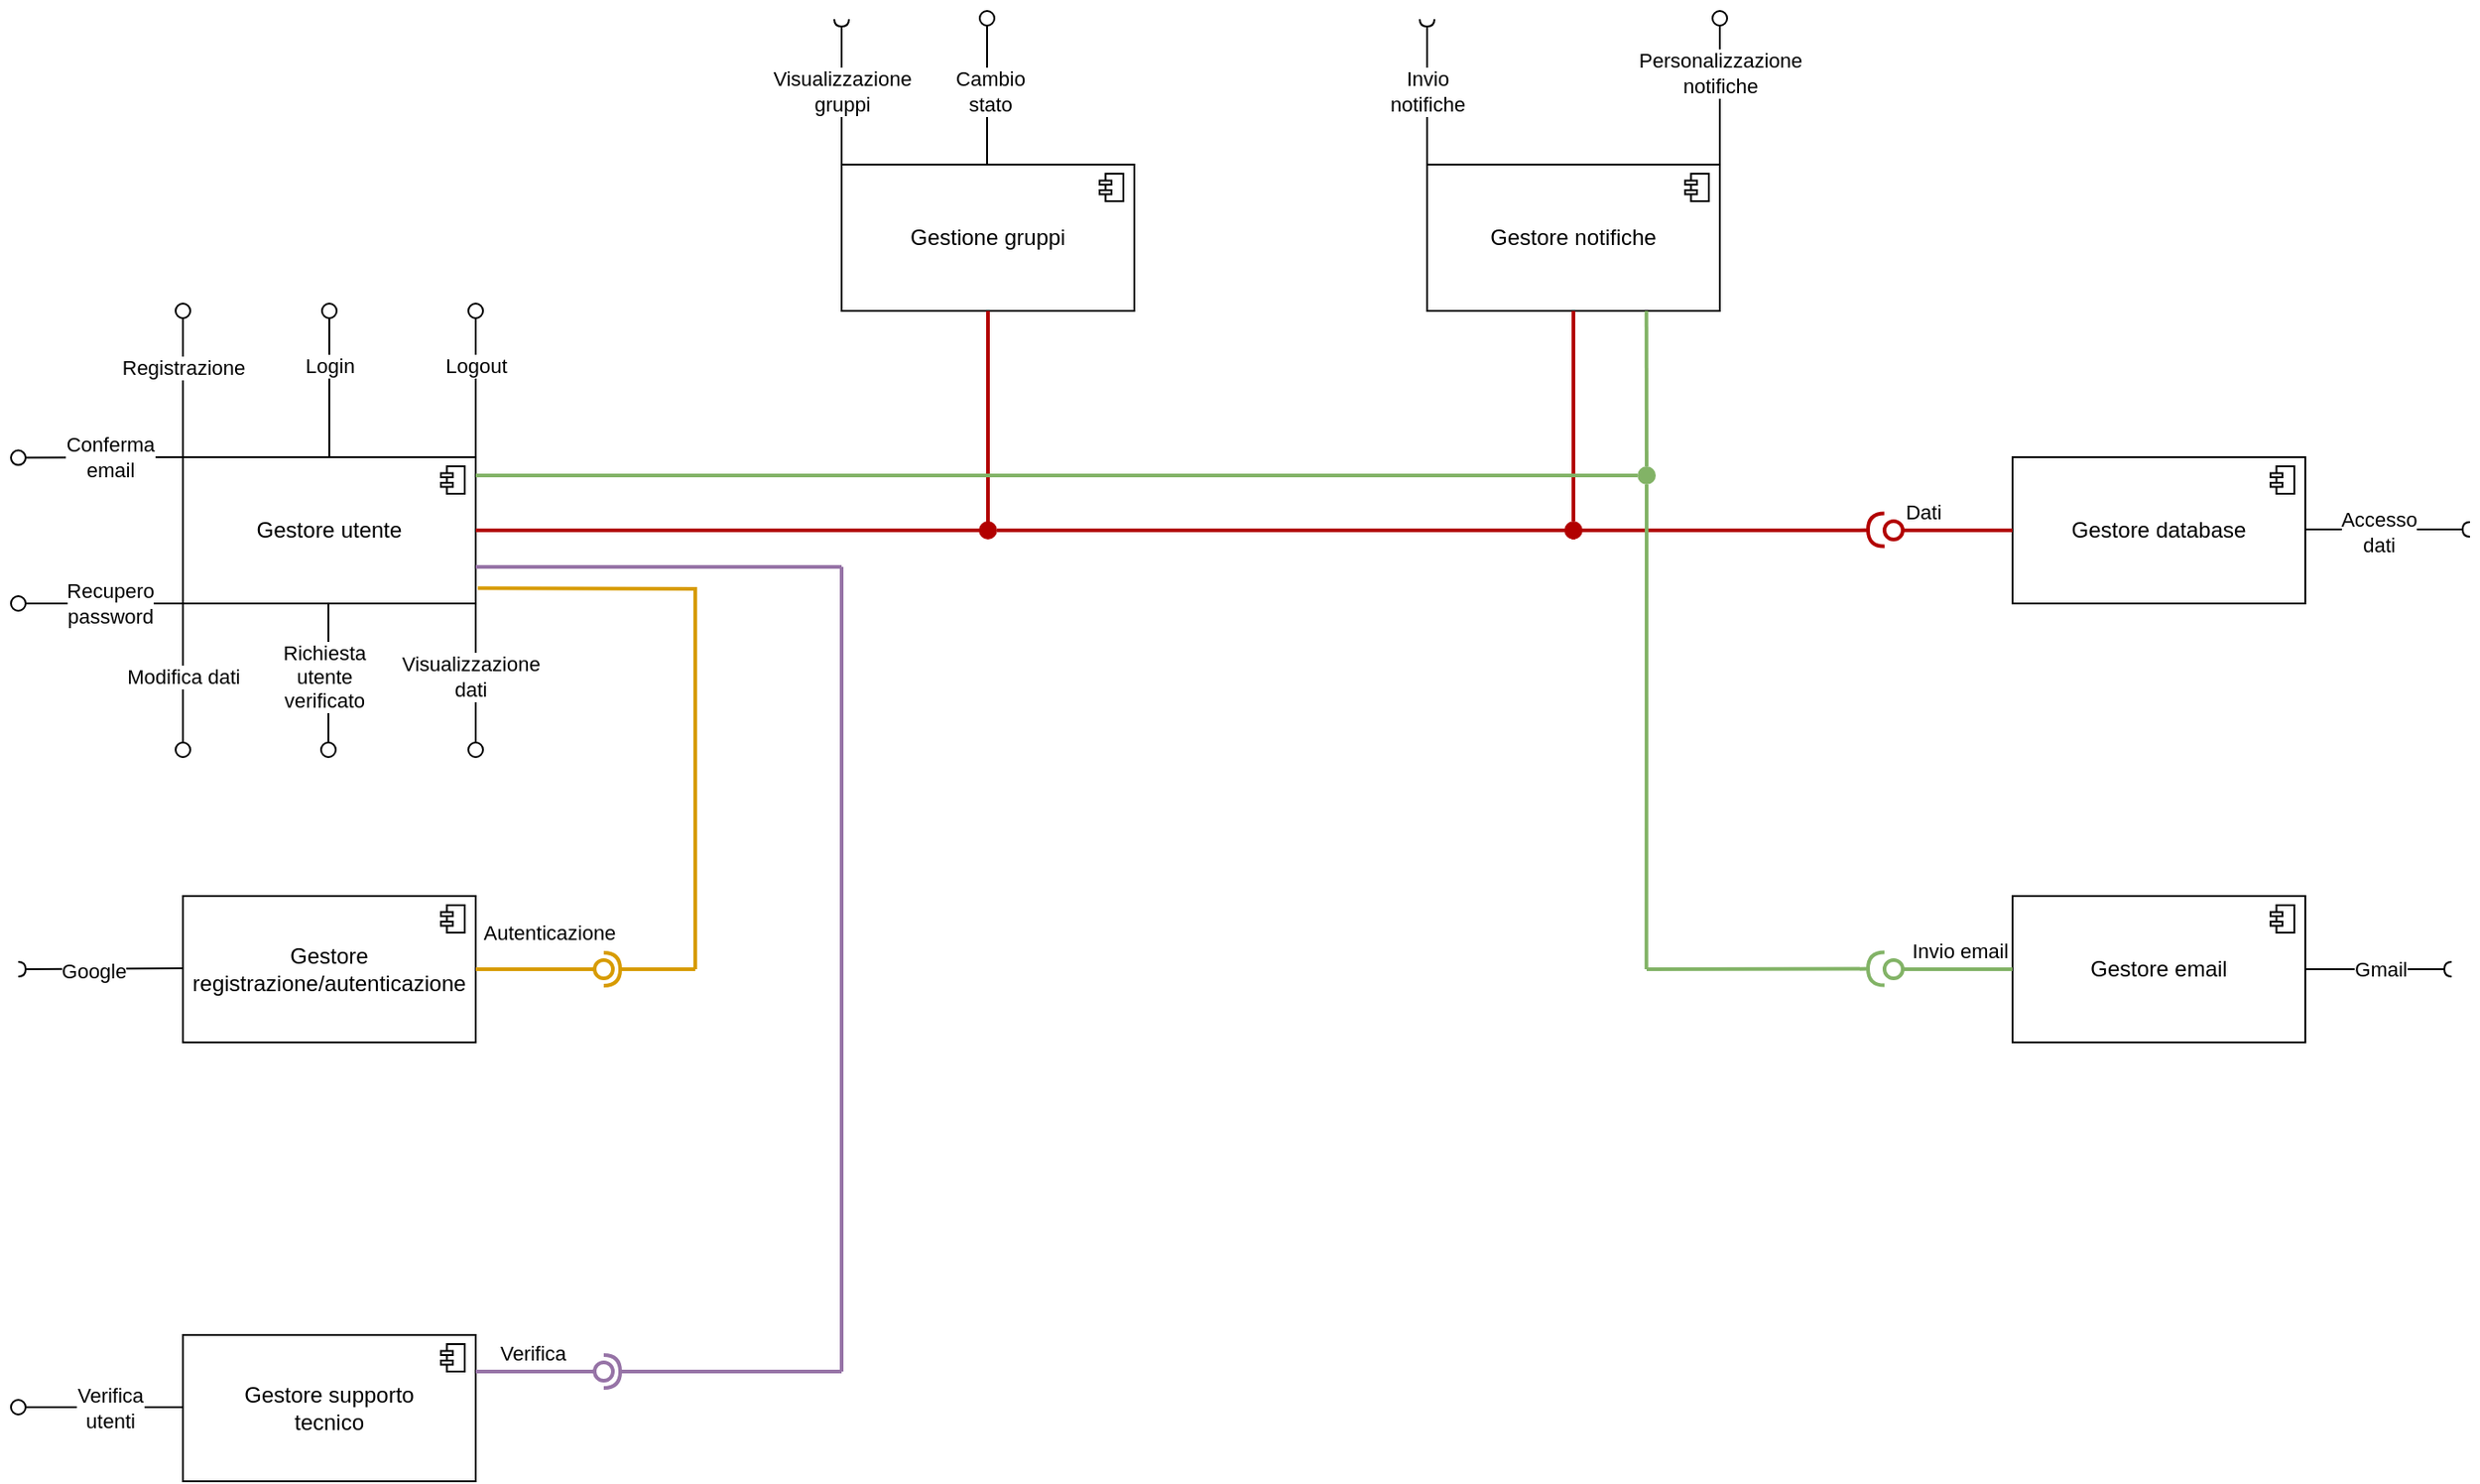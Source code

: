 <mxfile version="24.2.7" type="github">
  <diagram name="Pagina-1" id="PUrYo3mo1FTPI0XB6R7E">
    <mxGraphModel dx="840" dy="1245" grid="1" gridSize="10" guides="1" tooltips="1" connect="1" arrows="1" fold="1" page="1" pageScale="1" pageWidth="1169" pageHeight="827" math="0" shadow="0">
      <root>
        <mxCell id="0" />
        <mxCell id="1" parent="0" />
        <mxCell id="nwxM2-n29xhYYMJKdfmu-1" value="" style="html=1;verticalAlign=bottom;labelBackgroundColor=none;endArrow=oval;endFill=0;endSize=8;rounded=0;exitX=0;exitY=0;exitDx=0;exitDy=0;exitPerimeter=0;" parent="1" source="nwxM2-n29xhYYMJKdfmu-26" edge="1">
          <mxGeometry width="160" relative="1" as="geometry">
            <mxPoint x="170" y="200" as="sourcePoint" />
            <mxPoint x="160" y="120" as="targetPoint" />
            <Array as="points" />
          </mxGeometry>
        </mxCell>
        <mxCell id="nwxM2-n29xhYYMJKdfmu-48" value="Registrazione" style="edgeLabel;html=1;align=center;verticalAlign=middle;resizable=0;points=[];" parent="nwxM2-n29xhYYMJKdfmu-1" vertex="1" connectable="0">
          <mxGeometry x="0.23" relative="1" as="geometry">
            <mxPoint as="offset" />
          </mxGeometry>
        </mxCell>
        <mxCell id="nwxM2-n29xhYYMJKdfmu-2" value="" style="html=1;verticalAlign=bottom;labelBackgroundColor=none;endArrow=oval;endFill=0;endSize=8;rounded=0;exitX=0.5;exitY=0;exitDx=0;exitDy=0;exitPerimeter=0;" parent="1" source="nwxM2-n29xhYYMJKdfmu-26" edge="1">
          <mxGeometry width="160" relative="1" as="geometry">
            <mxPoint x="245" y="200" as="sourcePoint" />
            <mxPoint x="240" y="120" as="targetPoint" />
          </mxGeometry>
        </mxCell>
        <mxCell id="nwxM2-n29xhYYMJKdfmu-49" value="Login" style="edgeLabel;html=1;align=center;verticalAlign=middle;resizable=0;points=[];" parent="nwxM2-n29xhYYMJKdfmu-2" vertex="1" connectable="0">
          <mxGeometry x="0.33" y="2" relative="1" as="geometry">
            <mxPoint x="2" y="3" as="offset" />
          </mxGeometry>
        </mxCell>
        <mxCell id="nwxM2-n29xhYYMJKdfmu-3" value="" style="html=1;verticalAlign=bottom;labelBackgroundColor=none;endArrow=oval;endFill=0;endSize=8;rounded=0;exitX=1;exitY=0;exitDx=0;exitDy=0;exitPerimeter=0;" parent="1" source="nwxM2-n29xhYYMJKdfmu-26" edge="1">
          <mxGeometry width="160" relative="1" as="geometry">
            <mxPoint x="370" y="200" as="sourcePoint" />
            <mxPoint x="320" y="120" as="targetPoint" />
          </mxGeometry>
        </mxCell>
        <mxCell id="nwxM2-n29xhYYMJKdfmu-50" value="Logout" style="edgeLabel;html=1;align=center;verticalAlign=middle;resizable=0;points=[];" parent="nwxM2-n29xhYYMJKdfmu-3" vertex="1" connectable="0">
          <mxGeometry x="0.105" y="-3" relative="1" as="geometry">
            <mxPoint x="-3" y="-6" as="offset" />
          </mxGeometry>
        </mxCell>
        <mxCell id="nwxM2-n29xhYYMJKdfmu-20" value="" style="html=1;verticalAlign=bottom;labelBackgroundColor=none;endArrow=oval;endFill=0;endSize=8;rounded=0;exitX=1;exitY=1;exitDx=0;exitDy=0;exitPerimeter=0;" parent="1" source="nwxM2-n29xhYYMJKdfmu-26" edge="1">
          <mxGeometry x="0.25" width="160" relative="1" as="geometry">
            <mxPoint x="320" y="275" as="sourcePoint" />
            <mxPoint x="320" y="360" as="targetPoint" />
            <Array as="points" />
            <mxPoint as="offset" />
          </mxGeometry>
        </mxCell>
        <mxCell id="nwxM2-n29xhYYMJKdfmu-45" value="Visualizzazione&lt;div&gt;dati&lt;/div&gt;" style="edgeLabel;html=1;align=center;verticalAlign=middle;resizable=0;points=[];" parent="nwxM2-n29xhYYMJKdfmu-20" vertex="1" connectable="0">
          <mxGeometry x="-0.405" y="-3" relative="1" as="geometry">
            <mxPoint y="16" as="offset" />
          </mxGeometry>
        </mxCell>
        <mxCell id="nwxM2-n29xhYYMJKdfmu-21" value="" style="html=1;verticalAlign=bottom;labelBackgroundColor=none;endArrow=oval;endFill=0;endSize=8;rounded=0;exitX=0.5;exitY=1;exitDx=0;exitDy=0;exitPerimeter=0;" parent="1" edge="1">
          <mxGeometry width="160" relative="1" as="geometry">
            <mxPoint x="160" y="280" as="sourcePoint" />
            <mxPoint x="160" y="360" as="targetPoint" />
            <Array as="points" />
            <mxPoint as="offset" />
          </mxGeometry>
        </mxCell>
        <mxCell id="nwxM2-n29xhYYMJKdfmu-44" value="Modifica dati" style="edgeLabel;html=1;align=center;verticalAlign=middle;resizable=0;points=[];" parent="nwxM2-n29xhYYMJKdfmu-21" vertex="1" connectable="0">
          <mxGeometry x="0.395" relative="1" as="geometry">
            <mxPoint y="-16" as="offset" />
          </mxGeometry>
        </mxCell>
        <mxCell id="nwxM2-n29xhYYMJKdfmu-23" value="" style="html=1;verticalAlign=bottom;labelBackgroundColor=none;endArrow=oval;endFill=0;endSize=8;rounded=0;exitX=0;exitY=0;exitDx=0;exitDy=0;exitPerimeter=0;" parent="1" source="nwxM2-n29xhYYMJKdfmu-26" edge="1">
          <mxGeometry width="160" relative="1" as="geometry">
            <mxPoint x="170" y="200.004" as="sourcePoint" />
            <mxPoint x="70" y="200.29" as="targetPoint" />
            <Array as="points" />
          </mxGeometry>
        </mxCell>
        <mxCell id="nwxM2-n29xhYYMJKdfmu-47" value="Conferma&lt;div&gt;email&lt;/div&gt;" style="edgeLabel;html=1;align=center;verticalAlign=middle;resizable=0;points=[];" parent="nwxM2-n29xhYYMJKdfmu-23" vertex="1" connectable="0">
          <mxGeometry x="-0.44" y="-4" relative="1" as="geometry">
            <mxPoint x="-15" y="4" as="offset" />
          </mxGeometry>
        </mxCell>
        <mxCell id="nwxM2-n29xhYYMJKdfmu-24" value="" style="html=1;verticalAlign=bottom;labelBackgroundColor=none;endArrow=oval;endFill=0;endSize=8;rounded=0;exitX=0;exitY=1;exitDx=0;exitDy=0;exitPerimeter=0;" parent="1" source="nwxM2-n29xhYYMJKdfmu-26" edge="1">
          <mxGeometry width="160" relative="1" as="geometry">
            <mxPoint x="170" y="275" as="sourcePoint" />
            <mxPoint x="70" y="280" as="targetPoint" />
            <Array as="points" />
          </mxGeometry>
        </mxCell>
        <mxCell id="nwxM2-n29xhYYMJKdfmu-46" value="Recupero&lt;div&gt;password&lt;/div&gt;" style="edgeLabel;html=1;align=center;verticalAlign=middle;resizable=0;points=[];" parent="nwxM2-n29xhYYMJKdfmu-24" vertex="1" connectable="0">
          <mxGeometry x="-0.262" y="3" relative="1" as="geometry">
            <mxPoint x="-7" y="-3" as="offset" />
          </mxGeometry>
        </mxCell>
        <mxCell id="nwxM2-n29xhYYMJKdfmu-25" value="Gestore registrazione/autenticazione" style="html=1;outlineConnect=0;whiteSpace=wrap;shape=mxgraph.archimate3.application;appType=comp;archiType=square;" parent="1" vertex="1">
          <mxGeometry x="160" y="440" width="160" height="80" as="geometry" />
        </mxCell>
        <mxCell id="nwxM2-n29xhYYMJKdfmu-26" value="Gestore utente" style="html=1;outlineConnect=0;whiteSpace=wrap;shape=mxgraph.archimate3.application;appType=comp;archiType=square;" parent="1" vertex="1">
          <mxGeometry x="160" y="200" width="160" height="80" as="geometry" />
        </mxCell>
        <mxCell id="nwxM2-n29xhYYMJKdfmu-29" value="" style="html=1;verticalAlign=bottom;labelBackgroundColor=none;endArrow=halfCircle;endFill=0;endSize=2;rounded=0;" parent="1" edge="1">
          <mxGeometry width="160" relative="1" as="geometry">
            <mxPoint x="160" y="479.5" as="sourcePoint" />
            <mxPoint x="70" y="480" as="targetPoint" />
          </mxGeometry>
        </mxCell>
        <mxCell id="nwxM2-n29xhYYMJKdfmu-30" value="Google" style="edgeLabel;html=1;align=center;verticalAlign=middle;resizable=0;points=[];" parent="nwxM2-n29xhYYMJKdfmu-29" vertex="1" connectable="0">
          <mxGeometry x="0.413" y="-3" relative="1" as="geometry">
            <mxPoint x="14" y="4" as="offset" />
          </mxGeometry>
        </mxCell>
        <mxCell id="nwxM2-n29xhYYMJKdfmu-31" value="Gestore database" style="html=1;outlineConnect=0;whiteSpace=wrap;shape=mxgraph.archimate3.application;appType=comp;archiType=square;" parent="1" vertex="1">
          <mxGeometry x="1160" y="200" width="160" height="80" as="geometry" />
        </mxCell>
        <mxCell id="nwxM2-n29xhYYMJKdfmu-32" value="" style="html=1;verticalAlign=bottom;labelBackgroundColor=none;endArrow=halfCircle;endFill=0;endSize=2;rounded=0;" parent="1" edge="1">
          <mxGeometry width="160" relative="1" as="geometry">
            <mxPoint x="1320" y="239.5" as="sourcePoint" />
            <mxPoint x="1410" y="239.5" as="targetPoint" />
          </mxGeometry>
        </mxCell>
        <mxCell id="nwxM2-n29xhYYMJKdfmu-33" value="Accesso&lt;div&gt;dati&lt;/div&gt;" style="edgeLabel;html=1;align=center;verticalAlign=middle;resizable=0;points=[];" parent="nwxM2-n29xhYYMJKdfmu-32" vertex="1" connectable="0">
          <mxGeometry x="0.413" y="-3" relative="1" as="geometry">
            <mxPoint x="-24" y="-2" as="offset" />
          </mxGeometry>
        </mxCell>
        <mxCell id="nwxM2-n29xhYYMJKdfmu-34" value="Gestione gruppi" style="html=1;outlineConnect=0;whiteSpace=wrap;shape=mxgraph.archimate3.application;appType=comp;archiType=square;" parent="1" vertex="1">
          <mxGeometry x="520" y="40" width="160" height="80" as="geometry" />
        </mxCell>
        <mxCell id="nwxM2-n29xhYYMJKdfmu-35" value="" style="html=1;verticalAlign=bottom;labelBackgroundColor=none;endArrow=halfCircle;endFill=0;endSize=2;rounded=0;" parent="1" edge="1">
          <mxGeometry width="160" relative="1" as="geometry">
            <mxPoint x="520" y="40" as="sourcePoint" />
            <mxPoint x="520" y="-39.5" as="targetPoint" />
          </mxGeometry>
        </mxCell>
        <mxCell id="nwxM2-n29xhYYMJKdfmu-36" value="Visualizzazione&lt;div&gt;gruppi&lt;/div&gt;" style="edgeLabel;html=1;align=center;verticalAlign=middle;resizable=0;points=[];" parent="nwxM2-n29xhYYMJKdfmu-35" vertex="1" connectable="0">
          <mxGeometry x="0.413" y="-3" relative="1" as="geometry">
            <mxPoint x="-3" y="16" as="offset" />
          </mxGeometry>
        </mxCell>
        <mxCell id="nwxM2-n29xhYYMJKdfmu-51" value="Gestore notifiche" style="html=1;outlineConnect=0;whiteSpace=wrap;shape=mxgraph.archimate3.application;appType=comp;archiType=square;" parent="1" vertex="1">
          <mxGeometry x="840" y="40" width="160" height="80" as="geometry" />
        </mxCell>
        <mxCell id="nwxM2-n29xhYYMJKdfmu-52" value="" style="html=1;verticalAlign=bottom;labelBackgroundColor=none;endArrow=halfCircle;endFill=0;endSize=2;rounded=0;" parent="1" edge="1">
          <mxGeometry width="160" relative="1" as="geometry">
            <mxPoint x="840" y="40" as="sourcePoint" />
            <mxPoint x="840" y="-39.5" as="targetPoint" />
          </mxGeometry>
        </mxCell>
        <mxCell id="nwxM2-n29xhYYMJKdfmu-53" value="Invio&lt;div&gt;notifiche&lt;/div&gt;" style="edgeLabel;html=1;align=center;verticalAlign=middle;resizable=0;points=[];" parent="nwxM2-n29xhYYMJKdfmu-52" vertex="1" connectable="0">
          <mxGeometry x="0.413" y="-3" relative="1" as="geometry">
            <mxPoint x="-3" y="16" as="offset" />
          </mxGeometry>
        </mxCell>
        <mxCell id="nwxM2-n29xhYYMJKdfmu-54" value="" style="html=1;verticalAlign=bottom;labelBackgroundColor=none;endArrow=oval;endFill=0;endSize=8;rounded=0;exitX=1;exitY=0;exitDx=0;exitDy=0;exitPerimeter=0;" parent="1" edge="1">
          <mxGeometry width="160" relative="1" as="geometry">
            <mxPoint x="599.5" y="40" as="sourcePoint" />
            <mxPoint x="599.5" y="-40" as="targetPoint" />
          </mxGeometry>
        </mxCell>
        <mxCell id="nwxM2-n29xhYYMJKdfmu-55" value="Cambio&lt;div&gt;stato&lt;/div&gt;" style="edgeLabel;html=1;align=center;verticalAlign=middle;resizable=0;points=[];" parent="nwxM2-n29xhYYMJKdfmu-54" vertex="1" connectable="0">
          <mxGeometry x="0.105" y="-3" relative="1" as="geometry">
            <mxPoint x="-2" y="4" as="offset" />
          </mxGeometry>
        </mxCell>
        <mxCell id="RqjYrK4z8lz41ccaFmHQ-3" value="" style="rounded=0;orthogonalLoop=1;jettySize=auto;html=1;endArrow=halfCircle;endFill=0;endSize=6;strokeWidth=2;sketch=0;fillColor=#e51400;strokeColor=#B20000;" parent="1" edge="1">
          <mxGeometry relative="1" as="geometry">
            <mxPoint x="605" y="240.02" as="sourcePoint" />
            <mxPoint x="1090" y="239.8" as="targetPoint" />
            <Array as="points">
              <mxPoint x="1070" y="240.02" />
            </Array>
          </mxGeometry>
        </mxCell>
        <mxCell id="RqjYrK4z8lz41ccaFmHQ-4" value="" style="rounded=0;orthogonalLoop=1;jettySize=auto;html=1;endArrow=oval;endFill=0;sketch=0;sourcePerimeterSpacing=0;targetPerimeterSpacing=0;endSize=10;exitX=0;exitY=0.5;exitDx=0;exitDy=0;exitPerimeter=0;entryX=0.465;entryY=1.026;entryDx=0;entryDy=0;entryPerimeter=0;fillColor=#e51400;strokeColor=#B20000;curved=0;strokeWidth=2;" parent="1" source="nwxM2-n29xhYYMJKdfmu-31" target="RqjYrK4z8lz41ccaFmHQ-5" edge="1">
          <mxGeometry relative="1" as="geometry">
            <mxPoint x="1000" y="235" as="sourcePoint" />
          </mxGeometry>
        </mxCell>
        <mxCell id="RqjYrK4z8lz41ccaFmHQ-8" value="Dati" style="edgeLabel;html=1;align=center;verticalAlign=middle;resizable=0;points=[];" parent="RqjYrK4z8lz41ccaFmHQ-4" vertex="1" connectable="0">
          <mxGeometry x="-0.456" relative="1" as="geometry">
            <mxPoint x="-32" y="-10" as="offset" />
          </mxGeometry>
        </mxCell>
        <mxCell id="RqjYrK4z8lz41ccaFmHQ-5" value="" style="ellipse;whiteSpace=wrap;html=1;align=center;aspect=fixed;fillColor=none;strokeColor=none;resizable=0;perimeter=centerPerimeter;rotatable=0;allowArrows=0;points=[];outlineConnect=1;" parent="1" vertex="1">
          <mxGeometry x="1090" y="235" width="10" height="10" as="geometry" />
        </mxCell>
        <mxCell id="RqjYrK4z8lz41ccaFmHQ-9" value="" style="endArrow=none;html=1;rounded=0;entryX=0.5;entryY=1;entryDx=0;entryDy=0;entryPerimeter=0;fillColor=#e51400;strokeColor=#B20000;strokeWidth=2;" parent="1" source="RqjYrK4z8lz41ccaFmHQ-11" target="nwxM2-n29xhYYMJKdfmu-51" edge="1">
          <mxGeometry width="50" height="50" relative="1" as="geometry">
            <mxPoint x="920" y="240" as="sourcePoint" />
            <mxPoint x="880" y="170" as="targetPoint" />
          </mxGeometry>
        </mxCell>
        <mxCell id="RqjYrK4z8lz41ccaFmHQ-12" value="" style="endArrow=none;html=1;rounded=0;entryX=0.5;entryY=1;entryDx=0;entryDy=0;entryPerimeter=0;fillColor=#e51400;strokeColor=#B20000;strokeWidth=2;" parent="1" target="RqjYrK4z8lz41ccaFmHQ-11" edge="1">
          <mxGeometry width="50" height="50" relative="1" as="geometry">
            <mxPoint x="920" y="240" as="sourcePoint" />
            <mxPoint x="920" y="120" as="targetPoint" />
          </mxGeometry>
        </mxCell>
        <mxCell id="RqjYrK4z8lz41ccaFmHQ-11" value="" style="ellipse;whiteSpace=wrap;html=1;aspect=fixed;fillColor=#B20000;fontColor=#ffffff;strokeColor=none;gradientColor=none;" parent="1" vertex="1">
          <mxGeometry x="915" y="235" width="10" height="10" as="geometry" />
        </mxCell>
        <mxCell id="RqjYrK4z8lz41ccaFmHQ-15" value="" style="ellipse;whiteSpace=wrap;html=1;aspect=fixed;fillColor=#B20000;fontColor=#ffffff;strokeColor=none;gradientColor=none;" parent="1" vertex="1">
          <mxGeometry x="595" y="235" width="10" height="10" as="geometry" />
        </mxCell>
        <mxCell id="RqjYrK4z8lz41ccaFmHQ-24" value="" style="endArrow=none;html=1;rounded=0;fillColor=#e51400;strokeColor=#B20000;strokeWidth=2;exitX=1;exitY=0.5;exitDx=0;exitDy=0;exitPerimeter=0;" parent="1" source="nwxM2-n29xhYYMJKdfmu-26" edge="1">
          <mxGeometry width="50" height="50" relative="1" as="geometry">
            <mxPoint x="520" y="280" as="sourcePoint" />
            <mxPoint x="600" y="240" as="targetPoint" />
          </mxGeometry>
        </mxCell>
        <mxCell id="RqjYrK4z8lz41ccaFmHQ-25" value="" style="endArrow=none;html=1;rounded=0;entryX=0.5;entryY=1;entryDx=0;entryDy=0;entryPerimeter=0;fillColor=#e51400;strokeColor=#B20000;strokeWidth=2;" parent="1" target="nwxM2-n29xhYYMJKdfmu-34" edge="1">
          <mxGeometry width="50" height="50" relative="1" as="geometry">
            <mxPoint x="600" y="240" as="sourcePoint" />
            <mxPoint x="650" y="160" as="targetPoint" />
          </mxGeometry>
        </mxCell>
        <mxCell id="gYkMS1iUDZr44tiGWO44-1" value="Gestore email" style="html=1;outlineConnect=0;whiteSpace=wrap;shape=mxgraph.archimate3.application;appType=comp;archiType=square;" parent="1" vertex="1">
          <mxGeometry x="1160" y="440" width="160" height="80" as="geometry" />
        </mxCell>
        <mxCell id="gYkMS1iUDZr44tiGWO44-2" value="" style="html=1;verticalAlign=bottom;labelBackgroundColor=none;endArrow=halfCircle;endFill=0;endSize=2;rounded=0;exitX=1;exitY=0.5;exitDx=0;exitDy=0;exitPerimeter=0;" parent="1" source="gYkMS1iUDZr44tiGWO44-1" edge="1">
          <mxGeometry width="160" relative="1" as="geometry">
            <mxPoint x="1350" y="479.5" as="sourcePoint" />
            <mxPoint x="1400" y="480" as="targetPoint" />
          </mxGeometry>
        </mxCell>
        <mxCell id="gYkMS1iUDZr44tiGWO44-3" value="Gmail" style="edgeLabel;html=1;align=center;verticalAlign=middle;resizable=0;points=[];" parent="gYkMS1iUDZr44tiGWO44-2" vertex="1" connectable="0">
          <mxGeometry x="0.335" y="-1" relative="1" as="geometry">
            <mxPoint x="-13" y="-1" as="offset" />
          </mxGeometry>
        </mxCell>
        <mxCell id="gYkMS1iUDZr44tiGWO44-4" value="" style="rounded=0;orthogonalLoop=1;jettySize=auto;html=1;endArrow=halfCircle;endFill=0;endSize=6;strokeWidth=2;sketch=0;strokeColor=#82b366;fillColor=#d5e8d4;" parent="1" edge="1">
          <mxGeometry relative="1" as="geometry">
            <mxPoint x="960" y="480" as="sourcePoint" />
            <mxPoint x="1090" y="479.79" as="targetPoint" />
          </mxGeometry>
        </mxCell>
        <mxCell id="gYkMS1iUDZr44tiGWO44-5" value="" style="rounded=0;orthogonalLoop=1;jettySize=auto;html=1;endArrow=oval;endFill=0;sketch=0;sourcePerimeterSpacing=0;targetPerimeterSpacing=0;endSize=10;strokeWidth=2;strokeColor=#82b366;fillColor=#d5e8d4;exitX=0;exitY=0.5;exitDx=0;exitDy=0;exitPerimeter=0;" parent="1" source="gYkMS1iUDZr44tiGWO44-1" edge="1">
          <mxGeometry relative="1" as="geometry">
            <mxPoint x="1155" y="479.78" as="sourcePoint" />
            <mxPoint x="1095" y="480" as="targetPoint" />
          </mxGeometry>
        </mxCell>
        <mxCell id="gYkMS1iUDZr44tiGWO44-7" value="Invio email" style="edgeLabel;html=1;align=center;verticalAlign=middle;resizable=0;points=[];" parent="gYkMS1iUDZr44tiGWO44-5" vertex="1" connectable="0">
          <mxGeometry x="-0.024" y="-2" relative="1" as="geometry">
            <mxPoint x="2" y="-8" as="offset" />
          </mxGeometry>
        </mxCell>
        <mxCell id="gYkMS1iUDZr44tiGWO44-6" value="" style="ellipse;whiteSpace=wrap;html=1;align=center;aspect=fixed;fillColor=none;strokeColor=none;resizable=0;perimeter=centerPerimeter;rotatable=0;allowArrows=0;points=[];outlineConnect=1;" parent="1" vertex="1">
          <mxGeometry x="940" y="420" width="10" height="10" as="geometry" />
        </mxCell>
        <mxCell id="gYkMS1iUDZr44tiGWO44-8" value="" style="endArrow=none;html=1;rounded=0;entryX=0.75;entryY=1;entryDx=0;entryDy=0;entryPerimeter=0;fillColor=#d5e8d4;strokeColor=#82b366;strokeWidth=2;" parent="1" source="gYkMS1iUDZr44tiGWO44-14" edge="1">
          <mxGeometry width="50" height="50" relative="1" as="geometry">
            <mxPoint x="959.88" y="480" as="sourcePoint" />
            <mxPoint x="959.88" y="120" as="targetPoint" />
            <Array as="points" />
          </mxGeometry>
        </mxCell>
        <mxCell id="gYkMS1iUDZr44tiGWO44-13" value="" style="endArrow=none;html=1;rounded=0;exitX=1;exitY=0.75;exitDx=0;exitDy=0;exitPerimeter=0;strokeWidth=2;fillColor=#d5e8d4;strokeColor=#82b366;" parent="1" edge="1">
          <mxGeometry width="50" height="50" relative="1" as="geometry">
            <mxPoint x="320" y="210.0" as="sourcePoint" />
            <mxPoint x="955" y="210.0" as="targetPoint" />
          </mxGeometry>
        </mxCell>
        <mxCell id="gYkMS1iUDZr44tiGWO44-17" value="" style="html=1;verticalAlign=bottom;labelBackgroundColor=none;endArrow=oval;endFill=0;endSize=8;rounded=0;exitX=1;exitY=0;exitDx=0;exitDy=0;exitPerimeter=0;" parent="1" edge="1">
          <mxGeometry width="160" relative="1" as="geometry">
            <mxPoint x="1000" y="40" as="sourcePoint" />
            <mxPoint x="1000" y="-40" as="targetPoint" />
          </mxGeometry>
        </mxCell>
        <mxCell id="gYkMS1iUDZr44tiGWO44-18" value="Personalizzazione&lt;div&gt;notifiche&lt;/div&gt;" style="edgeLabel;html=1;align=center;verticalAlign=middle;resizable=0;points=[];" parent="gYkMS1iUDZr44tiGWO44-17" vertex="1" connectable="0">
          <mxGeometry x="0.105" y="-3" relative="1" as="geometry">
            <mxPoint x="-3" y="-6" as="offset" />
          </mxGeometry>
        </mxCell>
        <mxCell id="gYkMS1iUDZr44tiGWO44-20" value="" style="endArrow=none;html=1;rounded=0;fillColor=#d5e8d4;strokeColor=#82b366;strokeWidth=2;" parent="1" target="gYkMS1iUDZr44tiGWO44-14" edge="1">
          <mxGeometry width="50" height="50" relative="1" as="geometry">
            <mxPoint x="959.88" y="480" as="sourcePoint" />
            <mxPoint x="959.88" y="120" as="targetPoint" />
            <Array as="points">
              <mxPoint x="959.88" y="470" />
            </Array>
          </mxGeometry>
        </mxCell>
        <mxCell id="gYkMS1iUDZr44tiGWO44-14" value="" style="ellipse;whiteSpace=wrap;html=1;aspect=fixed;fillColor=#82b366;strokeColor=none;strokeWidth=1;" parent="1" vertex="1">
          <mxGeometry x="955" y="205" width="10" height="10" as="geometry" />
        </mxCell>
        <mxCell id="gYkMS1iUDZr44tiGWO44-21" value="" style="rounded=0;orthogonalLoop=1;jettySize=auto;html=1;endArrow=halfCircle;endFill=0;endSize=6;strokeWidth=2;sketch=0;fillColor=#ffe6cc;strokeColor=#d79b00;" parent="1" edge="1">
          <mxGeometry relative="1" as="geometry">
            <mxPoint x="440" y="480" as="sourcePoint" />
            <mxPoint x="390" y="480" as="targetPoint" />
          </mxGeometry>
        </mxCell>
        <mxCell id="gYkMS1iUDZr44tiGWO44-22" value="" style="rounded=0;orthogonalLoop=1;jettySize=auto;html=1;endArrow=oval;endFill=0;sketch=0;sourcePerimeterSpacing=0;targetPerimeterSpacing=0;endSize=10;exitX=1;exitY=0.5;exitDx=0;exitDy=0;exitPerimeter=0;strokeWidth=2;fillColor=#ffe6cc;strokeColor=#d79b00;" parent="1" source="nwxM2-n29xhYYMJKdfmu-25" edge="1">
          <mxGeometry relative="1" as="geometry">
            <mxPoint x="470" y="365" as="sourcePoint" />
            <mxPoint x="390" y="480" as="targetPoint" />
          </mxGeometry>
        </mxCell>
        <mxCell id="QbPwWwbmdixuvqxwLFp1-13" value="Autenticazione" style="edgeLabel;html=1;align=center;verticalAlign=middle;resizable=0;points=[];" vertex="1" connectable="0" parent="gYkMS1iUDZr44tiGWO44-22">
          <mxGeometry x="-0.063" y="2" relative="1" as="geometry">
            <mxPoint x="7" y="-18" as="offset" />
          </mxGeometry>
        </mxCell>
        <mxCell id="gYkMS1iUDZr44tiGWO44-23" value="" style="ellipse;whiteSpace=wrap;html=1;align=center;aspect=fixed;fillColor=none;strokeColor=none;resizable=0;perimeter=centerPerimeter;rotatable=0;allowArrows=0;points=[];outlineConnect=1;" parent="1" vertex="1">
          <mxGeometry x="485" y="360" width="10" height="10" as="geometry" />
        </mxCell>
        <mxCell id="gYkMS1iUDZr44tiGWO44-24" value="" style="endArrow=none;html=1;rounded=0;fillColor=#ffe6cc;strokeColor=#d79b00;strokeWidth=2;" parent="1" edge="1">
          <mxGeometry width="50" height="50" relative="1" as="geometry">
            <mxPoint x="440" y="480" as="sourcePoint" />
            <mxPoint x="440" y="271" as="targetPoint" />
          </mxGeometry>
        </mxCell>
        <mxCell id="gYkMS1iUDZr44tiGWO44-25" value="" style="endArrow=none;html=1;rounded=0;exitX=1.007;exitY=0.895;exitDx=0;exitDy=0;exitPerimeter=0;strokeWidth=2;fillColor=#ffe6cc;strokeColor=#d79b00;" parent="1" source="nwxM2-n29xhYYMJKdfmu-26" edge="1">
          <mxGeometry width="50" height="50" relative="1" as="geometry">
            <mxPoint x="300" y="310" as="sourcePoint" />
            <mxPoint x="440" y="272" as="targetPoint" />
          </mxGeometry>
        </mxCell>
        <mxCell id="gYkMS1iUDZr44tiGWO44-26" value="Gestore supporto&lt;div&gt;tecnico&lt;/div&gt;" style="html=1;outlineConnect=0;whiteSpace=wrap;shape=mxgraph.archimate3.application;appType=comp;archiType=square;" parent="1" vertex="1">
          <mxGeometry x="160" y="680" width="160" height="80" as="geometry" />
        </mxCell>
        <mxCell id="QbPwWwbmdixuvqxwLFp1-1" value="" style="html=1;verticalAlign=bottom;labelBackgroundColor=none;endArrow=oval;endFill=0;endSize=8;rounded=0;exitX=0;exitY=1;exitDx=0;exitDy=0;exitPerimeter=0;" edge="1" parent="1">
          <mxGeometry width="160" relative="1" as="geometry">
            <mxPoint x="160" y="719.5" as="sourcePoint" />
            <mxPoint x="70" y="719.5" as="targetPoint" />
            <Array as="points" />
          </mxGeometry>
        </mxCell>
        <mxCell id="QbPwWwbmdixuvqxwLFp1-2" value="Verifica&lt;div&gt;utenti&lt;/div&gt;" style="edgeLabel;html=1;align=center;verticalAlign=middle;resizable=0;points=[];" vertex="1" connectable="0" parent="QbPwWwbmdixuvqxwLFp1-1">
          <mxGeometry x="-0.262" y="3" relative="1" as="geometry">
            <mxPoint x="-7" y="-3" as="offset" />
          </mxGeometry>
        </mxCell>
        <mxCell id="QbPwWwbmdixuvqxwLFp1-3" value="" style="html=1;verticalAlign=bottom;labelBackgroundColor=none;endArrow=oval;endFill=0;endSize=8;rounded=0;exitX=1;exitY=1;exitDx=0;exitDy=0;exitPerimeter=0;" edge="1" parent="1">
          <mxGeometry x="0.25" width="160" relative="1" as="geometry">
            <mxPoint x="239.5" y="280" as="sourcePoint" />
            <mxPoint x="239.5" y="360" as="targetPoint" />
            <Array as="points" />
            <mxPoint as="offset" />
          </mxGeometry>
        </mxCell>
        <mxCell id="QbPwWwbmdixuvqxwLFp1-4" value="Richiesta&lt;div&gt;utente&lt;/div&gt;&lt;div&gt;verificato&lt;/div&gt;" style="edgeLabel;html=1;align=center;verticalAlign=middle;resizable=0;points=[];" vertex="1" connectable="0" parent="QbPwWwbmdixuvqxwLFp1-3">
          <mxGeometry x="-0.405" y="-3" relative="1" as="geometry">
            <mxPoint y="16" as="offset" />
          </mxGeometry>
        </mxCell>
        <mxCell id="QbPwWwbmdixuvqxwLFp1-5" value="" style="rounded=0;orthogonalLoop=1;jettySize=auto;html=1;endArrow=halfCircle;endFill=0;endSize=6;strokeWidth=2;sketch=0;fillColor=#e1d5e7;strokeColor=#9673a6;" edge="1" parent="1">
          <mxGeometry relative="1" as="geometry">
            <mxPoint x="520" y="700" as="sourcePoint" />
            <mxPoint x="390" y="700" as="targetPoint" />
          </mxGeometry>
        </mxCell>
        <mxCell id="QbPwWwbmdixuvqxwLFp1-6" value="" style="rounded=0;orthogonalLoop=1;jettySize=auto;html=1;endArrow=oval;endFill=0;sketch=0;sourcePerimeterSpacing=0;targetPerimeterSpacing=0;endSize=10;exitX=1;exitY=0.25;exitDx=0;exitDy=0;exitPerimeter=0;strokeWidth=2;fillColor=#e1d5e7;strokeColor=#9673a6;" edge="1" parent="1" source="gYkMS1iUDZr44tiGWO44-26">
          <mxGeometry relative="1" as="geometry">
            <mxPoint x="490" y="535" as="sourcePoint" />
            <mxPoint x="390" y="700" as="targetPoint" />
          </mxGeometry>
        </mxCell>
        <mxCell id="QbPwWwbmdixuvqxwLFp1-12" value="Verifica" style="edgeLabel;html=1;align=center;verticalAlign=middle;resizable=0;points=[];" vertex="1" connectable="0" parent="QbPwWwbmdixuvqxwLFp1-6">
          <mxGeometry x="-0.218" relative="1" as="geometry">
            <mxPoint x="3" y="-10" as="offset" />
          </mxGeometry>
        </mxCell>
        <mxCell id="QbPwWwbmdixuvqxwLFp1-7" value="" style="ellipse;whiteSpace=wrap;html=1;align=center;aspect=fixed;fillColor=none;strokeColor=none;resizable=0;perimeter=centerPerimeter;rotatable=0;allowArrows=0;points=[];outlineConnect=1;" vertex="1" parent="1">
          <mxGeometry x="505" y="530" width="10" height="10" as="geometry" />
        </mxCell>
        <mxCell id="QbPwWwbmdixuvqxwLFp1-8" value="" style="endArrow=none;html=1;rounded=0;strokeWidth=2;fillColor=#e1d5e7;strokeColor=#9673a6;" edge="1" parent="1">
          <mxGeometry width="50" height="50" relative="1" as="geometry">
            <mxPoint x="520" y="700" as="sourcePoint" />
            <mxPoint x="520" y="260" as="targetPoint" />
          </mxGeometry>
        </mxCell>
        <mxCell id="QbPwWwbmdixuvqxwLFp1-9" value="" style="endArrow=none;html=1;rounded=0;exitX=1;exitY=0.75;exitDx=0;exitDy=0;exitPerimeter=0;strokeWidth=2;fillColor=#e1d5e7;strokeColor=#9673a6;" edge="1" parent="1" source="nwxM2-n29xhYYMJKdfmu-26">
          <mxGeometry width="50" height="50" relative="1" as="geometry">
            <mxPoint x="310" y="290" as="sourcePoint" />
            <mxPoint x="520" y="260" as="targetPoint" />
          </mxGeometry>
        </mxCell>
      </root>
    </mxGraphModel>
  </diagram>
</mxfile>

